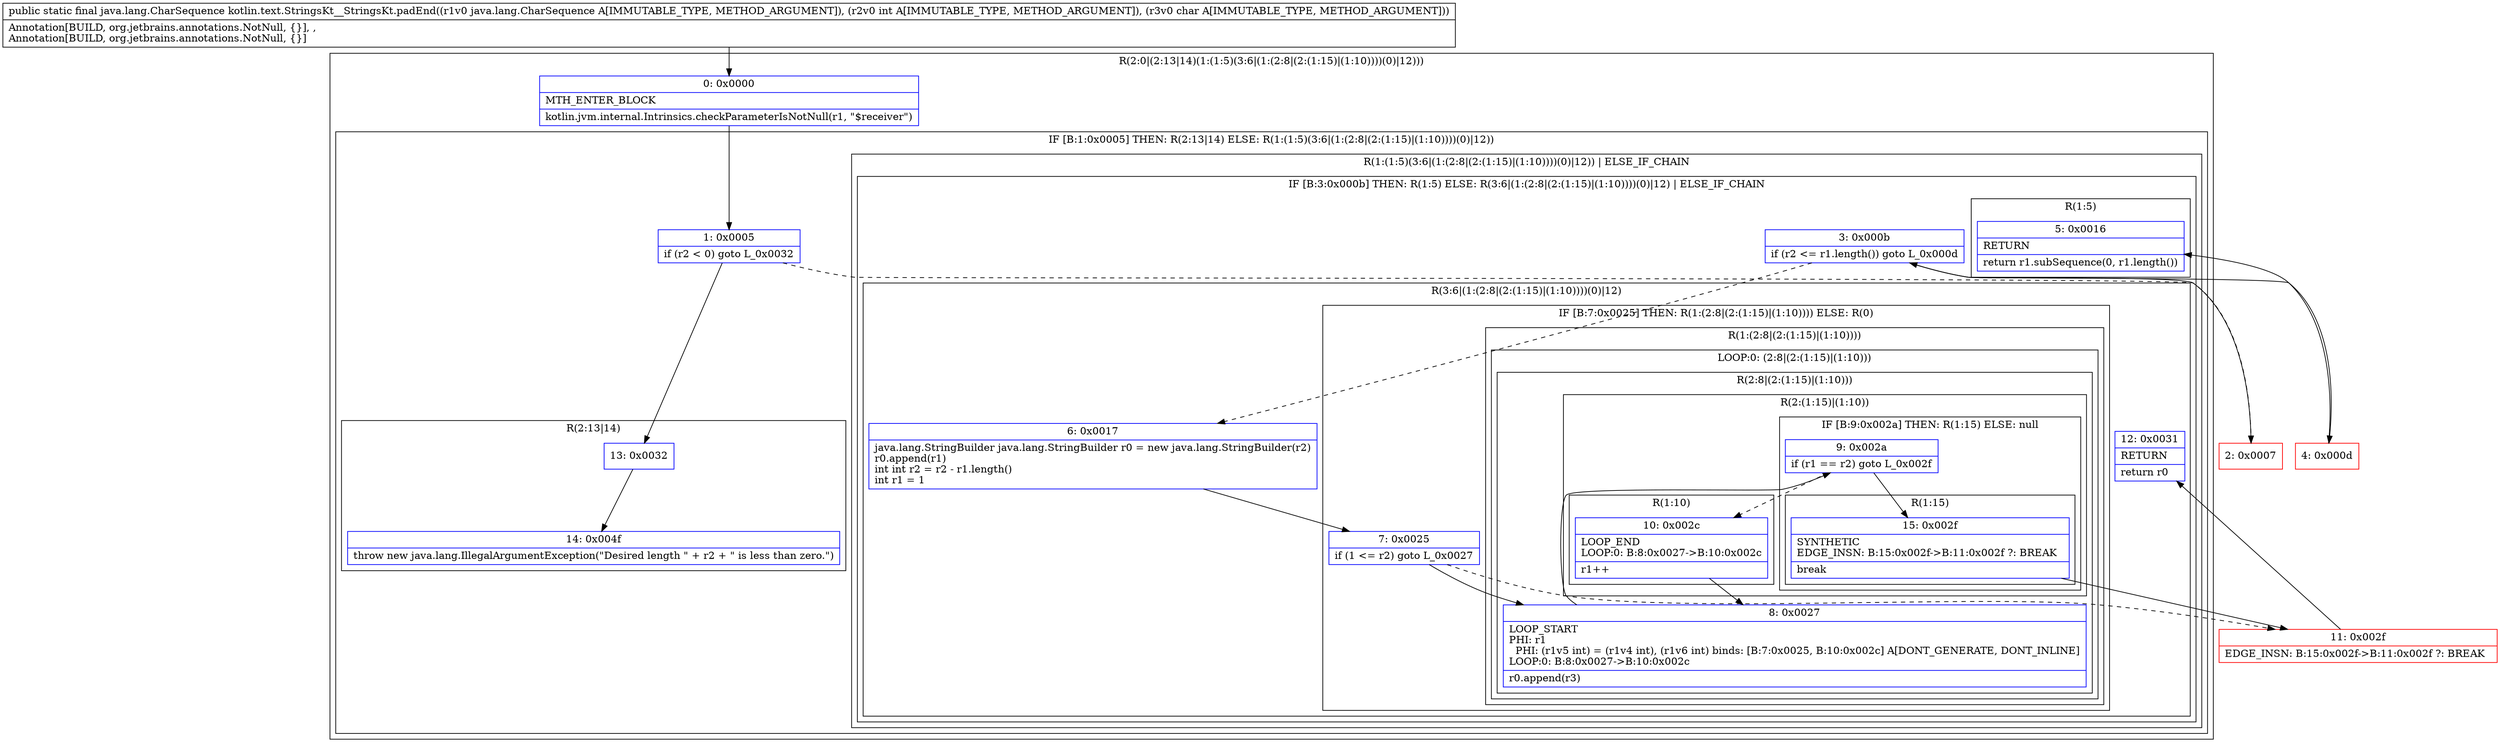 digraph "CFG forkotlin.text.StringsKt__StringsKt.padEnd(Ljava\/lang\/CharSequence;IC)Ljava\/lang\/CharSequence;" {
subgraph cluster_Region_391251012 {
label = "R(2:0|(2:13|14)(1:(1:5)(3:6|(1:(2:8|(2:(1:15)|(1:10))))(0)|12)))";
node [shape=record,color=blue];
Node_0 [shape=record,label="{0\:\ 0x0000|MTH_ENTER_BLOCK\l|kotlin.jvm.internal.Intrinsics.checkParameterIsNotNull(r1, \"$receiver\")\l}"];
subgraph cluster_IfRegion_1464915277 {
label = "IF [B:1:0x0005] THEN: R(2:13|14) ELSE: R(1:(1:5)(3:6|(1:(2:8|(2:(1:15)|(1:10))))(0)|12))";
node [shape=record,color=blue];
Node_1 [shape=record,label="{1\:\ 0x0005|if (r2 \< 0) goto L_0x0032\l}"];
subgraph cluster_Region_594191608 {
label = "R(2:13|14)";
node [shape=record,color=blue];
Node_13 [shape=record,label="{13\:\ 0x0032}"];
Node_14 [shape=record,label="{14\:\ 0x004f|throw new java.lang.IllegalArgumentException(\"Desired length \" + r2 + \" is less than zero.\")\l}"];
}
subgraph cluster_Region_1385744832 {
label = "R(1:(1:5)(3:6|(1:(2:8|(2:(1:15)|(1:10))))(0)|12)) | ELSE_IF_CHAIN\l";
node [shape=record,color=blue];
subgraph cluster_IfRegion_1433372659 {
label = "IF [B:3:0x000b] THEN: R(1:5) ELSE: R(3:6|(1:(2:8|(2:(1:15)|(1:10))))(0)|12) | ELSE_IF_CHAIN\l";
node [shape=record,color=blue];
Node_3 [shape=record,label="{3\:\ 0x000b|if (r2 \<= r1.length()) goto L_0x000d\l}"];
subgraph cluster_Region_71617198 {
label = "R(1:5)";
node [shape=record,color=blue];
Node_5 [shape=record,label="{5\:\ 0x0016|RETURN\l|return r1.subSequence(0, r1.length())\l}"];
}
subgraph cluster_Region_893848209 {
label = "R(3:6|(1:(2:8|(2:(1:15)|(1:10))))(0)|12)";
node [shape=record,color=blue];
Node_6 [shape=record,label="{6\:\ 0x0017|java.lang.StringBuilder java.lang.StringBuilder r0 = new java.lang.StringBuilder(r2)\lr0.append(r1)\lint int r2 = r2 \- r1.length()\lint r1 = 1\l}"];
subgraph cluster_IfRegion_1825520176 {
label = "IF [B:7:0x0025] THEN: R(1:(2:8|(2:(1:15)|(1:10)))) ELSE: R(0)";
node [shape=record,color=blue];
Node_7 [shape=record,label="{7\:\ 0x0025|if (1 \<= r2) goto L_0x0027\l}"];
subgraph cluster_Region_1920988090 {
label = "R(1:(2:8|(2:(1:15)|(1:10))))";
node [shape=record,color=blue];
subgraph cluster_LoopRegion_1723724540 {
label = "LOOP:0: (2:8|(2:(1:15)|(1:10)))";
node [shape=record,color=blue];
subgraph cluster_Region_1223142547 {
label = "R(2:8|(2:(1:15)|(1:10)))";
node [shape=record,color=blue];
Node_8 [shape=record,label="{8\:\ 0x0027|LOOP_START\lPHI: r1 \l  PHI: (r1v5 int) = (r1v4 int), (r1v6 int) binds: [B:7:0x0025, B:10:0x002c] A[DONT_GENERATE, DONT_INLINE]\lLOOP:0: B:8:0x0027\-\>B:10:0x002c\l|r0.append(r3)\l}"];
subgraph cluster_Region_1338286535 {
label = "R(2:(1:15)|(1:10))";
node [shape=record,color=blue];
subgraph cluster_IfRegion_112601488 {
label = "IF [B:9:0x002a] THEN: R(1:15) ELSE: null";
node [shape=record,color=blue];
Node_9 [shape=record,label="{9\:\ 0x002a|if (r1 == r2) goto L_0x002f\l}"];
subgraph cluster_Region_1836520235 {
label = "R(1:15)";
node [shape=record,color=blue];
Node_15 [shape=record,label="{15\:\ 0x002f|SYNTHETIC\lEDGE_INSN: B:15:0x002f\-\>B:11:0x002f ?: BREAK  \l|break\l}"];
}
}
subgraph cluster_Region_195602517 {
label = "R(1:10)";
node [shape=record,color=blue];
Node_10 [shape=record,label="{10\:\ 0x002c|LOOP_END\lLOOP:0: B:8:0x0027\-\>B:10:0x002c\l|r1++\l}"];
}
}
}
}
}
subgraph cluster_Region_1620631324 {
label = "R(0)";
node [shape=record,color=blue];
}
}
Node_12 [shape=record,label="{12\:\ 0x0031|RETURN\l|return r0\l}"];
}
}
}
}
}
Node_2 [shape=record,color=red,label="{2\:\ 0x0007}"];
Node_4 [shape=record,color=red,label="{4\:\ 0x000d}"];
Node_11 [shape=record,color=red,label="{11\:\ 0x002f|EDGE_INSN: B:15:0x002f\-\>B:11:0x002f ?: BREAK  \l}"];
MethodNode[shape=record,label="{public static final java.lang.CharSequence kotlin.text.StringsKt__StringsKt.padEnd((r1v0 java.lang.CharSequence A[IMMUTABLE_TYPE, METHOD_ARGUMENT]), (r2v0 int A[IMMUTABLE_TYPE, METHOD_ARGUMENT]), (r3v0 char A[IMMUTABLE_TYPE, METHOD_ARGUMENT]))  | Annotation[BUILD, org.jetbrains.annotations.NotNull, \{\}], , \lAnnotation[BUILD, org.jetbrains.annotations.NotNull, \{\}]\l}"];
MethodNode -> Node_0;
Node_0 -> Node_1;
Node_1 -> Node_2[style=dashed];
Node_1 -> Node_13;
Node_13 -> Node_14;
Node_3 -> Node_4;
Node_3 -> Node_6[style=dashed];
Node_6 -> Node_7;
Node_7 -> Node_8;
Node_7 -> Node_11[style=dashed];
Node_8 -> Node_9;
Node_9 -> Node_10[style=dashed];
Node_9 -> Node_15;
Node_15 -> Node_11;
Node_10 -> Node_8;
Node_2 -> Node_3;
Node_4 -> Node_5;
Node_11 -> Node_12;
}


